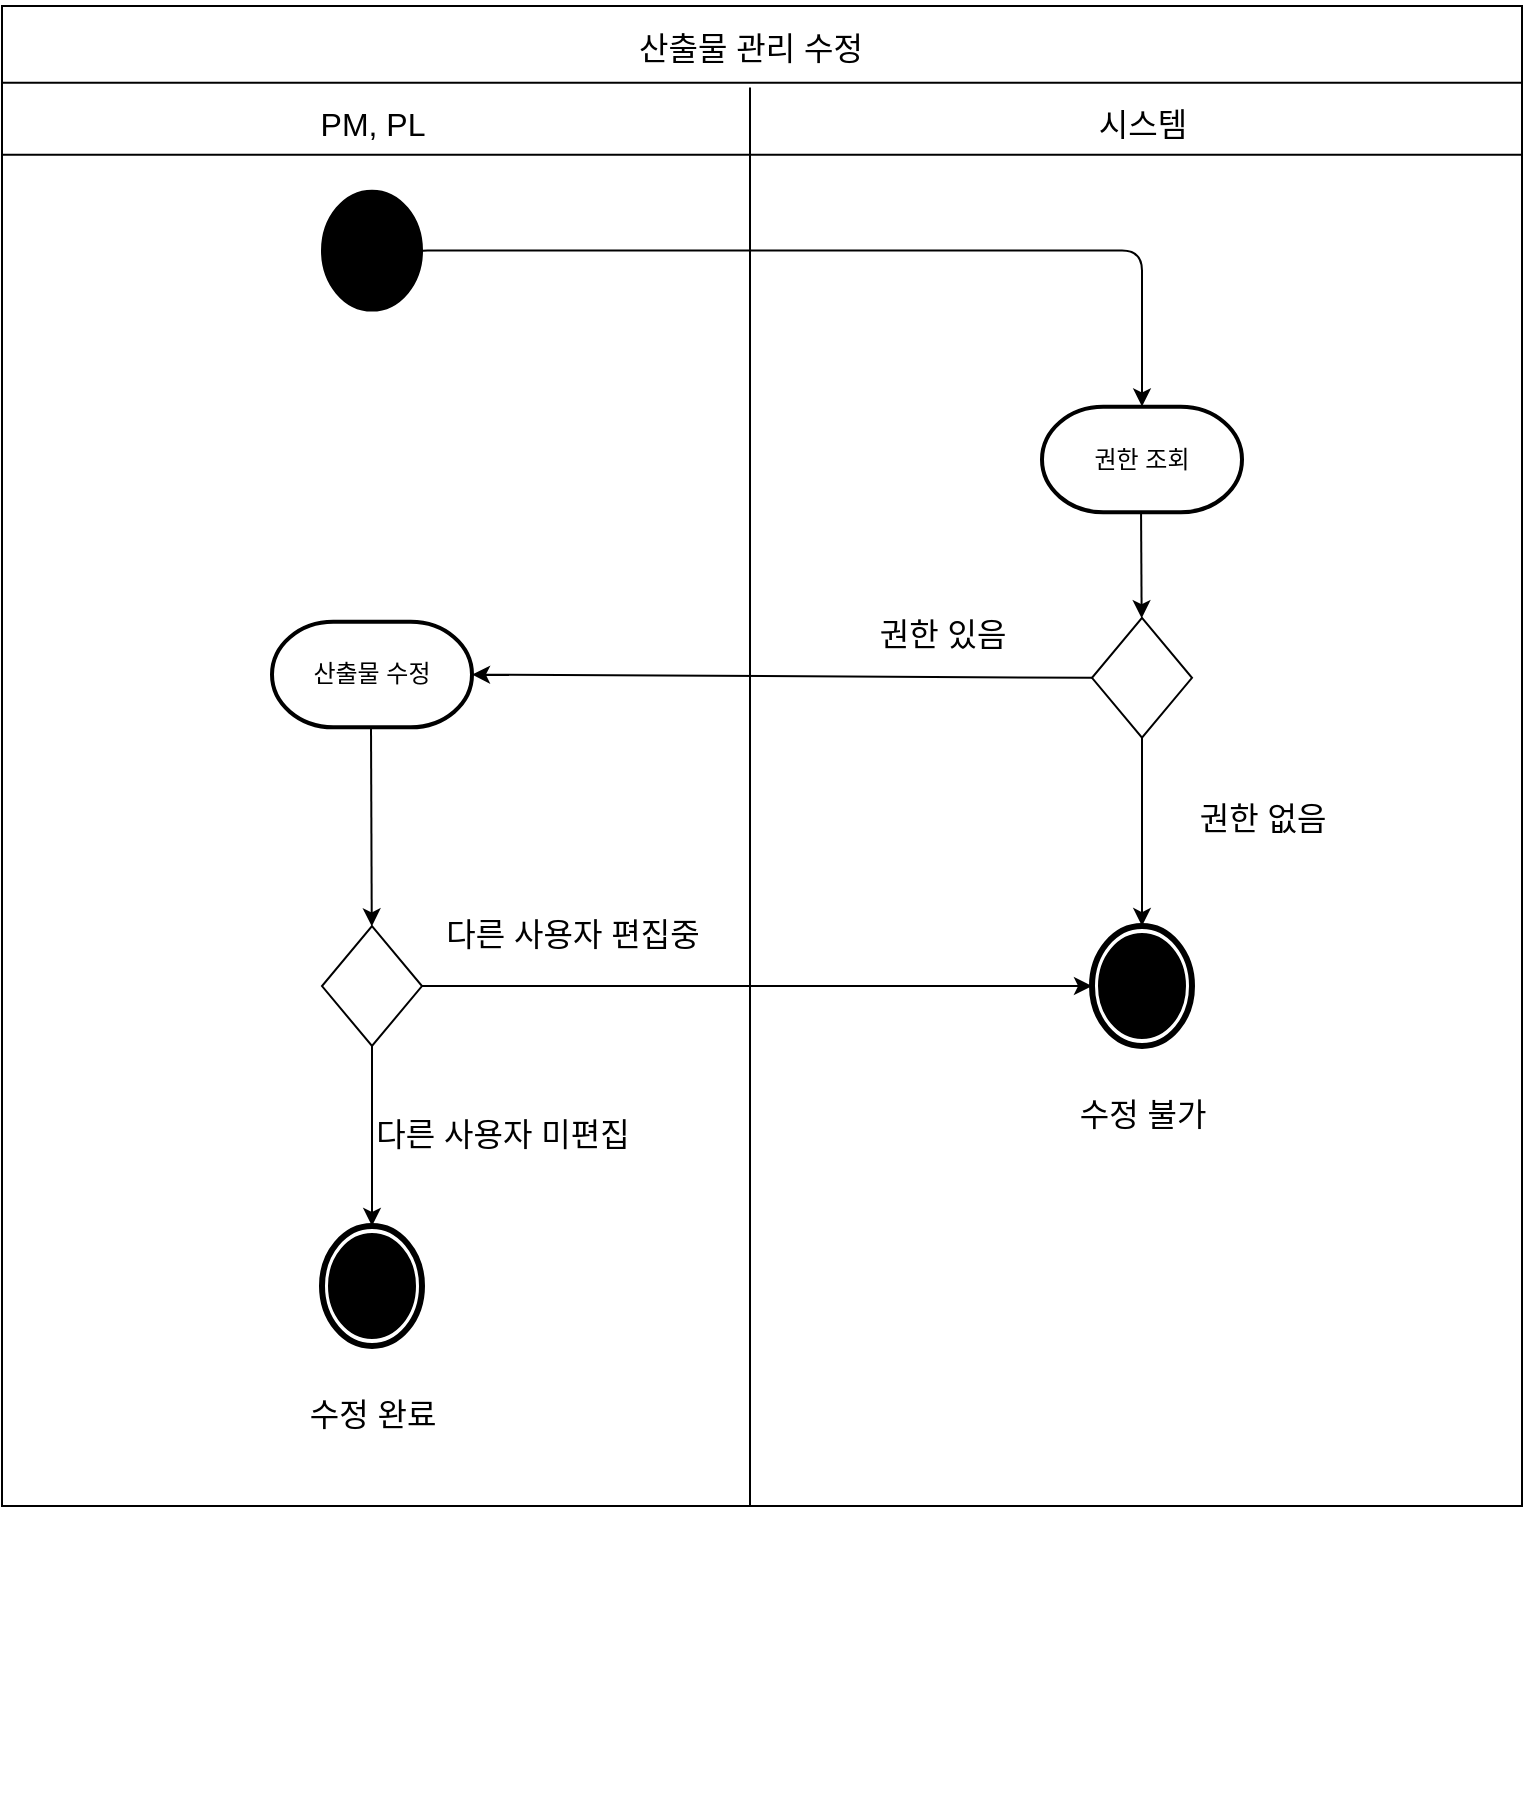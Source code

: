 <mxfile version="13.6.3" type="github">
  <diagram id="_0m8lE8aYJ1XSh0JVQov" name="Page-1">
    <mxGraphModel dx="2889" dy="2281" grid="1" gridSize="10" guides="1" tooltips="1" connect="1" arrows="1" fold="1" page="1" pageScale="1" pageWidth="827" pageHeight="1169" math="0" shadow="0">
      <root>
        <mxCell id="0" />
        <mxCell id="1" parent="0" />
        <mxCell id="RiwfKk8Q5ZrXWtO4mKld-3" value="" style="group" vertex="1" connectable="0" parent="1">
          <mxGeometry x="-560" y="-1060" width="760" height="900" as="geometry" />
        </mxCell>
        <mxCell id="RiwfKk8Q5ZrXWtO4mKld-5" value="" style="verticalLabelPosition=bottom;verticalAlign=top;html=1;shape=mxgraph.basic.rect;fillColor2=none;strokeWidth=1;size=20;indent=5;" vertex="1" parent="RiwfKk8Q5ZrXWtO4mKld-3">
          <mxGeometry width="760" height="750" as="geometry" />
        </mxCell>
        <mxCell id="RiwfKk8Q5ZrXWtO4mKld-6" value="" style="line;strokeWidth=1;rotatable=0;dashed=0;labelPosition=right;align=left;verticalAlign=middle;spacingTop=0;spacingLeft=6;points=[];portConstraint=eastwest;" vertex="1" parent="RiwfKk8Q5ZrXWtO4mKld-3">
          <mxGeometry y="32.375" width="760" height="11.991" as="geometry" />
        </mxCell>
        <mxCell id="RiwfKk8Q5ZrXWtO4mKld-7" value="" style="line;strokeWidth=1;rotatable=0;dashed=0;labelPosition=right;align=left;verticalAlign=middle;spacingTop=0;spacingLeft=6;points=[];portConstraint=eastwest;" vertex="1" parent="RiwfKk8Q5ZrXWtO4mKld-3">
          <mxGeometry y="68.348" width="760" height="11.991" as="geometry" />
        </mxCell>
        <mxCell id="RiwfKk8Q5ZrXWtO4mKld-8" value="" style="line;strokeWidth=1;direction=south;html=1;" vertex="1" parent="RiwfKk8Q5ZrXWtO4mKld-3">
          <mxGeometry x="369" y="40.77" width="10" height="709.23" as="geometry" />
        </mxCell>
        <mxCell id="RiwfKk8Q5ZrXWtO4mKld-9" value="산출물 관리 수정" style="text;strokeColor=none;fillColor=none;html=1;fontSize=16;fontStyle=0;verticalAlign=middle;align=center;" vertex="1" parent="RiwfKk8Q5ZrXWtO4mKld-3">
          <mxGeometry x="324" y="-3" width="100" height="47.964" as="geometry" />
        </mxCell>
        <mxCell id="RiwfKk8Q5ZrXWtO4mKld-10" value="" style="shape=mxgraph.bpmn.shape;html=1;verticalLabelPosition=bottom;labelBackgroundColor=#ffffff;verticalAlign=top;align=center;perimeter=ellipsePerimeter;outlineConnect=0;outline=end;symbol=terminate;strokeWidth=1;fontSize=16;" vertex="1" parent="RiwfKk8Q5ZrXWtO4mKld-3">
          <mxGeometry x="545" y="460.045" width="50" height="59.955" as="geometry" />
        </mxCell>
        <mxCell id="RiwfKk8Q5ZrXWtO4mKld-11" value="" style="ellipse;whiteSpace=wrap;html=1;strokeWidth=1;fontSize=16;fillColor=#000000;" vertex="1" parent="RiwfKk8Q5ZrXWtO4mKld-3">
          <mxGeometry x="160" y="92.33" width="50" height="59.955" as="geometry" />
        </mxCell>
        <mxCell id="RiwfKk8Q5ZrXWtO4mKld-12" value="PM, PL" style="text;strokeColor=none;fillColor=none;html=1;fontSize=16;fontStyle=0;verticalAlign=middle;align=center;" vertex="1" parent="RiwfKk8Q5ZrXWtO4mKld-3">
          <mxGeometry x="135" y="34.774" width="100" height="47.964" as="geometry" />
        </mxCell>
        <mxCell id="RiwfKk8Q5ZrXWtO4mKld-13" value="시스템" style="text;strokeColor=none;fillColor=none;html=1;fontSize=16;fontStyle=0;verticalAlign=middle;align=center;" vertex="1" parent="RiwfKk8Q5ZrXWtO4mKld-3">
          <mxGeometry x="520" y="34.774" width="100" height="47.964" as="geometry" />
        </mxCell>
        <mxCell id="RiwfKk8Q5ZrXWtO4mKld-14" value="" style="edgeStyle=segmentEdgeStyle;endArrow=classic;html=1;fontSize=16;exitX=1;exitY=1;exitDx=0;exitDy=0;" edge="1" parent="RiwfKk8Q5ZrXWtO4mKld-3" source="RiwfKk8Q5ZrXWtO4mKld-11">
          <mxGeometry width="50" height="50" relative="1" as="geometry">
            <mxPoint x="360" y="236.221" as="sourcePoint" />
            <mxPoint x="570" y="200.248" as="targetPoint" />
            <Array as="points">
              <mxPoint x="203" y="122.307" />
              <mxPoint x="570" y="122.307" />
            </Array>
          </mxGeometry>
        </mxCell>
        <mxCell id="RiwfKk8Q5ZrXWtO4mKld-15" value="권한 없음" style="text;strokeColor=none;fillColor=none;html=1;fontSize=16;fontStyle=0;verticalAlign=middle;align=center;" vertex="1" parent="RiwfKk8Q5ZrXWtO4mKld-3">
          <mxGeometry x="580" y="382.038" width="100" height="47.964" as="geometry" />
        </mxCell>
        <mxCell id="RiwfKk8Q5ZrXWtO4mKld-16" value="수정 불가" style="text;strokeColor=none;fillColor=none;html=1;fontSize=16;fontStyle=0;verticalAlign=middle;align=center;" vertex="1" parent="RiwfKk8Q5ZrXWtO4mKld-3">
          <mxGeometry x="520" y="530.001" width="100" height="47.964" as="geometry" />
        </mxCell>
        <mxCell id="RiwfKk8Q5ZrXWtO4mKld-17" value="" style="rhombus;whiteSpace=wrap;html=1;strokeWidth=1;fontSize=16;fillColor=#FFFFFF;" vertex="1" parent="RiwfKk8Q5ZrXWtO4mKld-3">
          <mxGeometry x="545" y="305.908" width="50" height="59.955" as="geometry" />
        </mxCell>
        <mxCell id="RiwfKk8Q5ZrXWtO4mKld-18" value="" style="endArrow=classic;html=1;fontSize=16;exitX=0.5;exitY=1;exitDx=0;exitDy=0;entryX=0.5;entryY=0;entryDx=0;entryDy=0;" edge="1" parent="RiwfKk8Q5ZrXWtO4mKld-3" source="RiwfKk8Q5ZrXWtO4mKld-17" target="RiwfKk8Q5ZrXWtO4mKld-10">
          <mxGeometry width="50" height="50" relative="1" as="geometry">
            <mxPoint x="360" y="691.875" as="sourcePoint" />
            <mxPoint x="570" y="450" as="targetPoint" />
          </mxGeometry>
        </mxCell>
        <mxCell id="RiwfKk8Q5ZrXWtO4mKld-19" value="" style="endArrow=classic;html=1;fontSize=16;exitX=0.5;exitY=1;exitDx=0;exitDy=0;" edge="1" parent="RiwfKk8Q5ZrXWtO4mKld-3" target="RiwfKk8Q5ZrXWtO4mKld-17">
          <mxGeometry width="50" height="50" relative="1" as="geometry">
            <mxPoint x="569.5" y="248.212" as="sourcePoint" />
            <mxPoint x="570" y="356.13" as="targetPoint" />
          </mxGeometry>
        </mxCell>
        <mxCell id="RiwfKk8Q5ZrXWtO4mKld-20" value="" style="shape=mxgraph.bpmn.shape;html=1;verticalLabelPosition=bottom;labelBackgroundColor=#ffffff;verticalAlign=top;align=center;perimeter=ellipsePerimeter;outlineConnect=0;outline=end;symbol=terminate;strokeWidth=1;fontSize=16;" vertex="1" parent="RiwfKk8Q5ZrXWtO4mKld-3">
          <mxGeometry x="160" y="609.996" width="50" height="59.955" as="geometry" />
        </mxCell>
        <mxCell id="RiwfKk8Q5ZrXWtO4mKld-21" value="권한 있음" style="text;strokeColor=none;fillColor=none;html=1;fontSize=16;fontStyle=0;verticalAlign=middle;align=center;" vertex="1" parent="RiwfKk8Q5ZrXWtO4mKld-3">
          <mxGeometry x="420" y="289.996" width="100" height="47.964" as="geometry" />
        </mxCell>
        <mxCell id="RiwfKk8Q5ZrXWtO4mKld-22" value="수정 완료" style="text;strokeColor=none;fillColor=none;html=1;fontSize=16;fontStyle=0;verticalAlign=middle;align=center;" vertex="1" parent="RiwfKk8Q5ZrXWtO4mKld-3">
          <mxGeometry x="135" y="680.001" width="100" height="47.964" as="geometry" />
        </mxCell>
        <mxCell id="RiwfKk8Q5ZrXWtO4mKld-25" value="권한 조회" style="strokeWidth=2;html=1;shape=mxgraph.flowchart.terminator;whiteSpace=wrap;" vertex="1" parent="RiwfKk8Q5ZrXWtO4mKld-3">
          <mxGeometry x="520" y="200.422" width="100" height="52.743" as="geometry" />
        </mxCell>
        <mxCell id="RiwfKk8Q5ZrXWtO4mKld-31" value="산출물 수정" style="strokeWidth=2;html=1;shape=mxgraph.flowchart.terminator;whiteSpace=wrap;" vertex="1" parent="RiwfKk8Q5ZrXWtO4mKld-3">
          <mxGeometry x="135" y="307.912" width="100" height="52.743" as="geometry" />
        </mxCell>
        <mxCell id="RiwfKk8Q5ZrXWtO4mKld-32" value="" style="endArrow=classic;html=1;exitX=0;exitY=0.5;exitDx=0;exitDy=0;entryX=1;entryY=0.5;entryDx=0;entryDy=0;entryPerimeter=0;" edge="1" parent="RiwfKk8Q5ZrXWtO4mKld-3" source="RiwfKk8Q5ZrXWtO4mKld-17" target="RiwfKk8Q5ZrXWtO4mKld-31">
          <mxGeometry width="50" height="50" relative="1" as="geometry">
            <mxPoint x="490" y="430" as="sourcePoint" />
            <mxPoint x="540" y="380" as="targetPoint" />
          </mxGeometry>
        </mxCell>
        <mxCell id="RiwfKk8Q5ZrXWtO4mKld-33" value="" style="endArrow=classic;html=1;fontSize=16;exitX=0.5;exitY=1;exitDx=0;exitDy=0;" edge="1" parent="RiwfKk8Q5ZrXWtO4mKld-3" target="RiwfKk8Q5ZrXWtO4mKld-34">
          <mxGeometry width="50" height="50" relative="1" as="geometry">
            <mxPoint x="184.5" y="360.653" as="sourcePoint" />
            <mxPoint x="185" y="430" as="targetPoint" />
          </mxGeometry>
        </mxCell>
        <mxCell id="RiwfKk8Q5ZrXWtO4mKld-34" value="" style="rhombus;whiteSpace=wrap;html=1;strokeWidth=1;fontSize=16;fillColor=#FFFFFF;" vertex="1" parent="RiwfKk8Q5ZrXWtO4mKld-3">
          <mxGeometry x="160" y="460.048" width="50" height="59.955" as="geometry" />
        </mxCell>
        <mxCell id="RiwfKk8Q5ZrXWtO4mKld-36" value="다른 사용자 편집중" style="text;strokeColor=none;fillColor=none;html=1;fontSize=16;fontStyle=0;verticalAlign=middle;align=center;" vertex="1" parent="RiwfKk8Q5ZrXWtO4mKld-3">
          <mxGeometry x="235" y="439.996" width="100" height="47.964" as="geometry" />
        </mxCell>
        <mxCell id="RiwfKk8Q5ZrXWtO4mKld-38" value="" style="endArrow=classic;html=1;fontSize=16;exitX=0.5;exitY=1;exitDx=0;exitDy=0;entryX=0.5;entryY=0;entryDx=0;entryDy=0;" edge="1" parent="RiwfKk8Q5ZrXWtO4mKld-3" source="RiwfKk8Q5ZrXWtO4mKld-34" target="RiwfKk8Q5ZrXWtO4mKld-20">
          <mxGeometry width="50" height="50" relative="1" as="geometry">
            <mxPoint x="184.5" y="490.633" as="sourcePoint" />
            <mxPoint x="185" y="559.98" as="targetPoint" />
          </mxGeometry>
        </mxCell>
        <mxCell id="RiwfKk8Q5ZrXWtO4mKld-39" value="" style="endArrow=classic;html=1;exitX=1;exitY=0.5;exitDx=0;exitDy=0;" edge="1" parent="RiwfKk8Q5ZrXWtO4mKld-3" source="RiwfKk8Q5ZrXWtO4mKld-34" target="RiwfKk8Q5ZrXWtO4mKld-10">
          <mxGeometry width="50" height="50" relative="1" as="geometry">
            <mxPoint x="550" y="551.606" as="sourcePoint" />
            <mxPoint x="240" y="550.003" as="targetPoint" />
          </mxGeometry>
        </mxCell>
        <mxCell id="RiwfKk8Q5ZrXWtO4mKld-40" value="다른 사용자 미편집" style="text;strokeColor=none;fillColor=none;html=1;fontSize=16;fontStyle=0;verticalAlign=middle;align=center;" vertex="1" parent="RiwfKk8Q5ZrXWtO4mKld-3">
          <mxGeometry x="200" y="539.996" width="100" height="47.964" as="geometry" />
        </mxCell>
      </root>
    </mxGraphModel>
  </diagram>
</mxfile>
